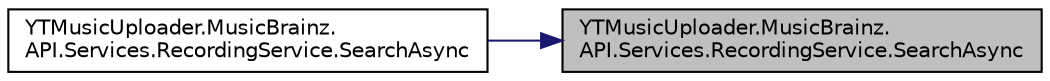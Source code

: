 digraph "YTMusicUploader.MusicBrainz.API.Services.RecordingService.SearchAsync"
{
 // LATEX_PDF_SIZE
  edge [fontname="Helvetica",fontsize="10",labelfontname="Helvetica",labelfontsize="10"];
  node [fontname="Helvetica",fontsize="10",shape=record];
  rankdir="RL";
  Node1 [label="YTMusicUploader.MusicBrainz.\lAPI.Services.RecordingService.SearchAsync",height=0.2,width=0.4,color="black", fillcolor="grey75", style="filled", fontcolor="black",tooltip="Search for an recording in the MusicBrainz database, matching the given query."];
  Node1 -> Node2 [dir="back",color="midnightblue",fontsize="10",style="solid"];
  Node2 [label="YTMusicUploader.MusicBrainz.\lAPI.Services.RecordingService.SearchAsync",height=0.2,width=0.4,color="black", fillcolor="white", style="filled",URL="$d5/d51/class_y_t_music_uploader_1_1_music_brainz_1_1_a_p_i_1_1_services_1_1_recording_service.html#aed9b8ec499574b2a1b67c0bf70302660",tooltip="Search for an recording in the MusicBrainz database, matching the given query."];
}
